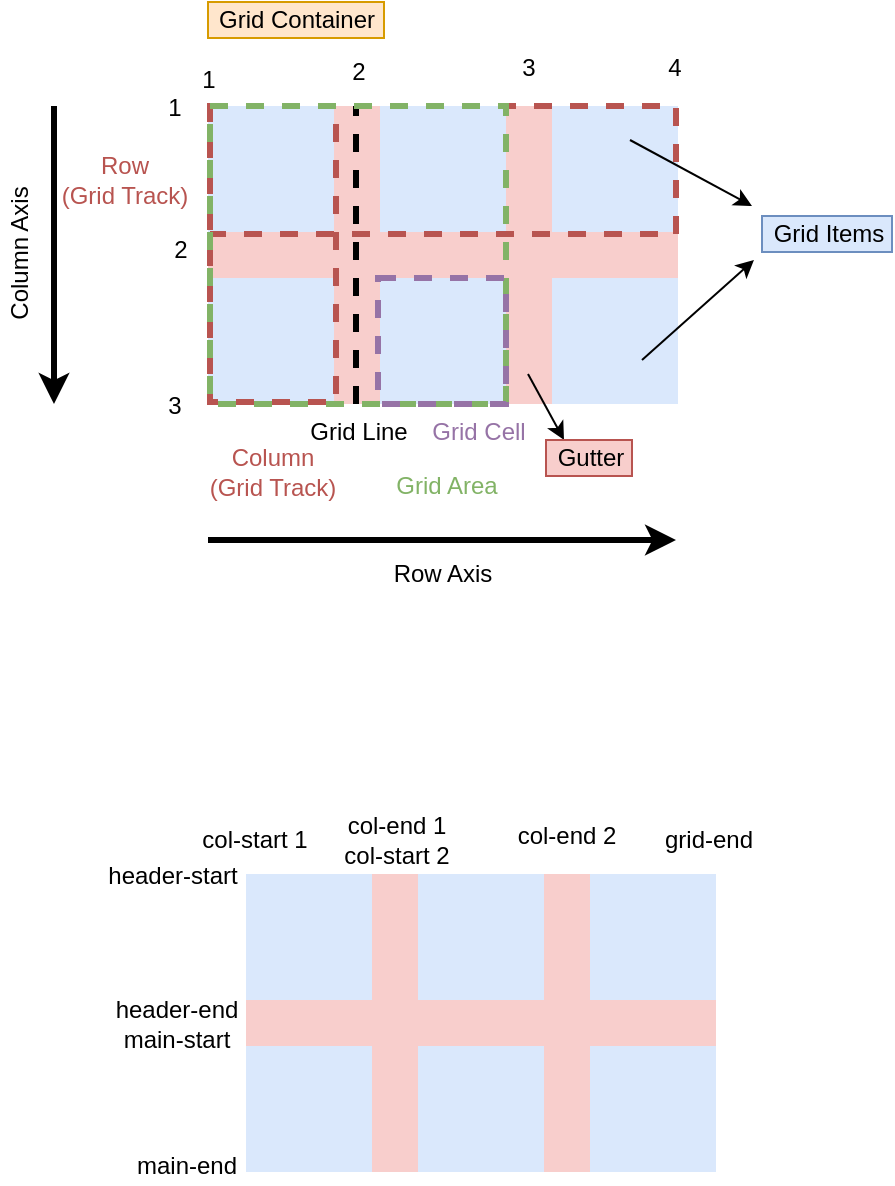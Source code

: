 <mxfile version="14.6.13" type="device"><diagram id="I17YwTIMRxC4K-7sU9vO" name="Page-1"><mxGraphModel dx="1502" dy="788" grid="0" gridSize="10" guides="1" tooltips="1" connect="1" arrows="1" fold="1" page="1" pageScale="1" pageWidth="850" pageHeight="1100" math="0" shadow="0"><root><mxCell id="0"/><mxCell id="1" parent="0"/><mxCell id="nDyXr9k_3Hfp7eDxMymV-8" value="" style="rounded=0;whiteSpace=wrap;html=1;shadow=0;glass=0;sketch=0;fillColor=#f8cecc;strokeColor=none;" vertex="1" parent="1"><mxGeometry x="214" y="67" width="235" height="149" as="geometry"/></mxCell><mxCell id="nDyXr9k_3Hfp7eDxMymV-4" value="" style="whiteSpace=wrap;html=1;aspect=fixed;sketch=0;shadow=0;rounded=0;glass=0;fillColor=#dae8fc;strokeColor=none;" vertex="1" parent="1"><mxGeometry x="214" y="67" width="63" height="63" as="geometry"/></mxCell><mxCell id="nDyXr9k_3Hfp7eDxMymV-9" value="" style="whiteSpace=wrap;html=1;aspect=fixed;sketch=0;shadow=0;rounded=0;glass=0;fillColor=#dae8fc;strokeColor=none;" vertex="1" parent="1"><mxGeometry x="214" y="153" width="63" height="63" as="geometry"/></mxCell><mxCell id="nDyXr9k_3Hfp7eDxMymV-10" value="" style="whiteSpace=wrap;html=1;aspect=fixed;sketch=0;shadow=0;rounded=0;glass=0;fillColor=#dae8fc;strokeColor=none;" vertex="1" parent="1"><mxGeometry x="300" y="67" width="63" height="63" as="geometry"/></mxCell><mxCell id="nDyXr9k_3Hfp7eDxMymV-11" value="" style="whiteSpace=wrap;html=1;aspect=fixed;sketch=0;shadow=0;rounded=0;glass=0;fillColor=#dae8fc;strokeColor=none;" vertex="1" parent="1"><mxGeometry x="386" y="67" width="63" height="63" as="geometry"/></mxCell><mxCell id="nDyXr9k_3Hfp7eDxMymV-12" value="" style="whiteSpace=wrap;html=1;aspect=fixed;sketch=0;shadow=0;rounded=0;glass=0;fillColor=#dae8fc;strokeColor=none;" vertex="1" parent="1"><mxGeometry x="300" y="153" width="63" height="63" as="geometry"/></mxCell><mxCell id="nDyXr9k_3Hfp7eDxMymV-13" value="" style="whiteSpace=wrap;html=1;aspect=fixed;sketch=0;shadow=0;rounded=0;glass=0;fillColor=#dae8fc;strokeColor=none;" vertex="1" parent="1"><mxGeometry x="386" y="153" width="63" height="63" as="geometry"/></mxCell><mxCell id="nDyXr9k_3Hfp7eDxMymV-14" value="" style="endArrow=classic;html=1;" edge="1" parent="1"><mxGeometry width="50" height="50" relative="1" as="geometry"><mxPoint x="425" y="84" as="sourcePoint"/><mxPoint x="486" y="117" as="targetPoint"/></mxGeometry></mxCell><mxCell id="nDyXr9k_3Hfp7eDxMymV-15" value="" style="endArrow=classic;html=1;" edge="1" parent="1"><mxGeometry width="50" height="50" relative="1" as="geometry"><mxPoint x="431" y="194" as="sourcePoint"/><mxPoint x="487" y="144" as="targetPoint"/></mxGeometry></mxCell><mxCell id="nDyXr9k_3Hfp7eDxMymV-16" value="Grid Items" style="text;html=1;align=center;verticalAlign=middle;resizable=0;points=[];autosize=1;strokeColor=#6c8ebf;fillColor=#dae8fc;" vertex="1" parent="1"><mxGeometry x="491" y="122" width="65" height="18" as="geometry"/></mxCell><mxCell id="nDyXr9k_3Hfp7eDxMymV-17" value="Grid Container" style="text;html=1;align=center;verticalAlign=middle;resizable=0;points=[];autosize=1;strokeColor=#d79b00;fillColor=#ffe6cc;" vertex="1" parent="1"><mxGeometry x="214" y="15" width="88" height="18" as="geometry"/></mxCell><mxCell id="nDyXr9k_3Hfp7eDxMymV-19" value="" style="endArrow=classic;html=1;strokeWidth=3;" edge="1" parent="1"><mxGeometry width="50" height="50" relative="1" as="geometry"><mxPoint x="214" y="284" as="sourcePoint"/><mxPoint x="448" y="284" as="targetPoint"/></mxGeometry></mxCell><mxCell id="nDyXr9k_3Hfp7eDxMymV-20" value="Row Axis" style="text;html=1;align=center;verticalAlign=middle;resizable=0;points=[];autosize=1;strokeColor=none;" vertex="1" parent="1"><mxGeometry x="301" y="292" width="59" height="18" as="geometry"/></mxCell><mxCell id="nDyXr9k_3Hfp7eDxMymV-21" value="" style="endArrow=classic;html=1;strokeWidth=3;" edge="1" parent="1"><mxGeometry width="50" height="50" relative="1" as="geometry"><mxPoint x="137" y="67" as="sourcePoint"/><mxPoint x="137" y="216" as="targetPoint"/></mxGeometry></mxCell><mxCell id="nDyXr9k_3Hfp7eDxMymV-22" value="Column Axis" style="text;html=1;align=center;verticalAlign=middle;resizable=0;points=[];autosize=1;strokeColor=none;rotation=-90;" vertex="1" parent="1"><mxGeometry x="81" y="132.5" width="77" height="18" as="geometry"/></mxCell><mxCell id="nDyXr9k_3Hfp7eDxMymV-24" value="" style="endArrow=none;dashed=1;html=1;strokeWidth=3;" edge="1" parent="1"><mxGeometry width="50" height="50" relative="1" as="geometry"><mxPoint x="288" y="216" as="sourcePoint"/><mxPoint x="288" y="67" as="targetPoint"/></mxGeometry></mxCell><mxCell id="nDyXr9k_3Hfp7eDxMymV-25" value="Grid Line" style="text;html=1;align=center;verticalAlign=middle;resizable=0;points=[];autosize=1;strokeColor=none;" vertex="1" parent="1"><mxGeometry x="259" y="221" width="59" height="18" as="geometry"/></mxCell><mxCell id="nDyXr9k_3Hfp7eDxMymV-26" value="1" style="text;html=1;align=center;verticalAlign=middle;resizable=0;points=[];autosize=1;strokeColor=none;" vertex="1" parent="1"><mxGeometry x="205" y="45" width="17" height="18" as="geometry"/></mxCell><mxCell id="nDyXr9k_3Hfp7eDxMymV-27" value="2" style="text;html=1;align=center;verticalAlign=middle;resizable=0;points=[];autosize=1;strokeColor=none;" vertex="1" parent="1"><mxGeometry x="280" y="41" width="17" height="18" as="geometry"/></mxCell><mxCell id="nDyXr9k_3Hfp7eDxMymV-28" value="3" style="text;html=1;align=center;verticalAlign=middle;resizable=0;points=[];autosize=1;strokeColor=none;" vertex="1" parent="1"><mxGeometry x="365" y="39" width="17" height="18" as="geometry"/></mxCell><mxCell id="nDyXr9k_3Hfp7eDxMymV-29" value="4" style="text;html=1;align=center;verticalAlign=middle;resizable=0;points=[];autosize=1;strokeColor=none;" vertex="1" parent="1"><mxGeometry x="438" y="39" width="17" height="18" as="geometry"/></mxCell><mxCell id="nDyXr9k_3Hfp7eDxMymV-30" value="1" style="text;html=1;align=center;verticalAlign=middle;resizable=0;points=[];autosize=1;strokeColor=none;" vertex="1" parent="1"><mxGeometry x="188" y="59" width="17" height="18" as="geometry"/></mxCell><mxCell id="nDyXr9k_3Hfp7eDxMymV-31" value="2" style="text;html=1;align=center;verticalAlign=middle;resizable=0;points=[];autosize=1;strokeColor=none;" vertex="1" parent="1"><mxGeometry x="191" y="130" width="17" height="18" as="geometry"/></mxCell><mxCell id="nDyXr9k_3Hfp7eDxMymV-32" value="3" style="text;html=1;align=center;verticalAlign=middle;resizable=0;points=[];autosize=1;strokeColor=none;" vertex="1" parent="1"><mxGeometry x="188" y="208" width="17" height="18" as="geometry"/></mxCell><mxCell id="nDyXr9k_3Hfp7eDxMymV-34" value="" style="endArrow=classic;html=1;" edge="1" parent="1"><mxGeometry width="50" height="50" relative="1" as="geometry"><mxPoint x="374" y="201" as="sourcePoint"/><mxPoint x="392" y="234" as="targetPoint"/></mxGeometry></mxCell><mxCell id="nDyXr9k_3Hfp7eDxMymV-35" value="Gutter" style="text;html=1;align=center;verticalAlign=middle;resizable=0;points=[];autosize=1;fillColor=#f8cecc;strokeColor=#b85450;" vertex="1" parent="1"><mxGeometry x="383" y="234" width="43" height="18" as="geometry"/></mxCell><mxCell id="nDyXr9k_3Hfp7eDxMymV-36" value="" style="rounded=0;whiteSpace=wrap;html=1;shadow=0;glass=0;sketch=0;dashed=1;strokeColor=#b85450;fillColor=none;strokeWidth=3;" vertex="1" parent="1"><mxGeometry x="215" y="67" width="233" height="64" as="geometry"/></mxCell><mxCell id="nDyXr9k_3Hfp7eDxMymV-37" value="&lt;font color=&quot;#b85450&quot;&gt;Row&lt;br&gt;(Grid Track)&lt;br&gt;&lt;/font&gt;" style="text;html=1;align=center;verticalAlign=middle;resizable=0;points=[];autosize=1;strokeColor=none;" vertex="1" parent="1"><mxGeometry x="135" y="88" width="73" height="32" as="geometry"/></mxCell><mxCell id="nDyXr9k_3Hfp7eDxMymV-38" value="" style="rounded=0;whiteSpace=wrap;html=1;shadow=0;glass=0;sketch=0;dashed=1;strokeWidth=3;fillColor=none;strokeColor=#B85450;" vertex="1" parent="1"><mxGeometry x="215" y="67" width="63" height="148" as="geometry"/></mxCell><mxCell id="nDyXr9k_3Hfp7eDxMymV-39" value="&lt;font color=&quot;#b85450&quot;&gt;Column&lt;br&gt;(Grid Track)&lt;br&gt;&lt;/font&gt;" style="text;html=1;align=center;verticalAlign=middle;resizable=0;points=[];autosize=1;strokeColor=none;" vertex="1" parent="1"><mxGeometry x="209" y="234" width="73" height="32" as="geometry"/></mxCell><mxCell id="nDyXr9k_3Hfp7eDxMymV-40" value="" style="rounded=0;whiteSpace=wrap;html=1;shadow=0;glass=0;sketch=0;dashed=1;strokeWidth=3;fillColor=none;strokeColor=#82B366;" vertex="1" parent="1"><mxGeometry x="215" y="67" width="148" height="149" as="geometry"/></mxCell><mxCell id="nDyXr9k_3Hfp7eDxMymV-41" value="&lt;font color=&quot;#82b366&quot;&gt;Grid Area&lt;/font&gt;" style="text;html=1;align=center;verticalAlign=middle;resizable=0;points=[];autosize=1;strokeColor=none;" vertex="1" parent="1"><mxGeometry x="302" y="248" width="61" height="18" as="geometry"/></mxCell><mxCell id="nDyXr9k_3Hfp7eDxMymV-42" value="" style="rounded=0;whiteSpace=wrap;html=1;shadow=0;glass=0;sketch=0;dashed=1;strokeWidth=3;fillColor=none;strokeColor=#9673A6;" vertex="1" parent="1"><mxGeometry x="299" y="153" width="64" height="63" as="geometry"/></mxCell><mxCell id="nDyXr9k_3Hfp7eDxMymV-43" value="&lt;font color=&quot;#9673a6&quot;&gt;Grid Cell&lt;/font&gt;" style="text;html=1;align=center;verticalAlign=middle;resizable=0;points=[];autosize=1;strokeColor=none;" vertex="1" parent="1"><mxGeometry x="320" y="221" width="57" height="18" as="geometry"/></mxCell><mxCell id="nDyXr9k_3Hfp7eDxMymV-44" value="" style="rounded=0;whiteSpace=wrap;html=1;shadow=0;glass=0;sketch=0;fillColor=#f8cecc;strokeColor=none;" vertex="1" parent="1"><mxGeometry x="233" y="451" width="235" height="149" as="geometry"/></mxCell><mxCell id="nDyXr9k_3Hfp7eDxMymV-45" value="" style="whiteSpace=wrap;html=1;aspect=fixed;sketch=0;shadow=0;rounded=0;glass=0;fillColor=#dae8fc;strokeColor=none;" vertex="1" parent="1"><mxGeometry x="233" y="451" width="63" height="63" as="geometry"/></mxCell><mxCell id="nDyXr9k_3Hfp7eDxMymV-46" value="" style="whiteSpace=wrap;html=1;aspect=fixed;sketch=0;shadow=0;rounded=0;glass=0;fillColor=#dae8fc;strokeColor=none;" vertex="1" parent="1"><mxGeometry x="233" y="537" width="63" height="63" as="geometry"/></mxCell><mxCell id="nDyXr9k_3Hfp7eDxMymV-47" value="" style="whiteSpace=wrap;html=1;aspect=fixed;sketch=0;shadow=0;rounded=0;glass=0;fillColor=#dae8fc;strokeColor=none;" vertex="1" parent="1"><mxGeometry x="319" y="451" width="63" height="63" as="geometry"/></mxCell><mxCell id="nDyXr9k_3Hfp7eDxMymV-48" value="" style="whiteSpace=wrap;html=1;aspect=fixed;sketch=0;shadow=0;rounded=0;glass=0;fillColor=#dae8fc;strokeColor=none;" vertex="1" parent="1"><mxGeometry x="405" y="451" width="63" height="63" as="geometry"/></mxCell><mxCell id="nDyXr9k_3Hfp7eDxMymV-49" value="" style="whiteSpace=wrap;html=1;aspect=fixed;sketch=0;shadow=0;rounded=0;glass=0;fillColor=#dae8fc;strokeColor=none;" vertex="1" parent="1"><mxGeometry x="319" y="537" width="63" height="63" as="geometry"/></mxCell><mxCell id="nDyXr9k_3Hfp7eDxMymV-50" value="" style="whiteSpace=wrap;html=1;aspect=fixed;sketch=0;shadow=0;rounded=0;glass=0;fillColor=#dae8fc;strokeColor=none;" vertex="1" parent="1"><mxGeometry x="405" y="537" width="63" height="63" as="geometry"/></mxCell><mxCell id="nDyXr9k_3Hfp7eDxMymV-60" value="col-start 1" style="text;html=1;align=center;verticalAlign=middle;resizable=0;points=[];autosize=1;strokeColor=none;" vertex="1" parent="1"><mxGeometry x="205" y="425" width="63" height="18" as="geometry"/></mxCell><mxCell id="nDyXr9k_3Hfp7eDxMymV-61" value="col-end 1&lt;br&gt;col-start 2" style="text;html=1;align=center;verticalAlign=middle;resizable=0;points=[];autosize=1;strokeColor=none;" vertex="1" parent="1"><mxGeometry x="276" y="418" width="63" height="32" as="geometry"/></mxCell><mxCell id="nDyXr9k_3Hfp7eDxMymV-62" value="col-end 2" style="text;html=1;align=center;verticalAlign=middle;resizable=0;points=[];autosize=1;strokeColor=none;" vertex="1" parent="1"><mxGeometry x="363" y="423" width="59" height="18" as="geometry"/></mxCell><mxCell id="nDyXr9k_3Hfp7eDxMymV-63" value="grid-end" style="text;html=1;align=center;verticalAlign=middle;resizable=0;points=[];autosize=1;strokeColor=none;" vertex="1" parent="1"><mxGeometry x="437" y="425" width="54" height="18" as="geometry"/></mxCell><mxCell id="nDyXr9k_3Hfp7eDxMymV-64" value="header-start" style="text;html=1;align=center;verticalAlign=middle;resizable=0;points=[];autosize=1;strokeColor=none;" vertex="1" parent="1"><mxGeometry x="158" y="443" width="75" height="18" as="geometry"/></mxCell><mxCell id="nDyXr9k_3Hfp7eDxMymV-65" value="header-end&lt;br&gt;main-start" style="text;html=1;align=center;verticalAlign=middle;resizable=0;points=[];autosize=1;strokeColor=none;" vertex="1" parent="1"><mxGeometry x="162" y="509.5" width="71" height="32" as="geometry"/></mxCell><mxCell id="nDyXr9k_3Hfp7eDxMymV-66" value="main-end" style="text;html=1;align=center;verticalAlign=middle;resizable=0;points=[];autosize=1;strokeColor=none;" vertex="1" parent="1"><mxGeometry x="172.5" y="588" width="60" height="18" as="geometry"/></mxCell></root></mxGraphModel></diagram></mxfile>